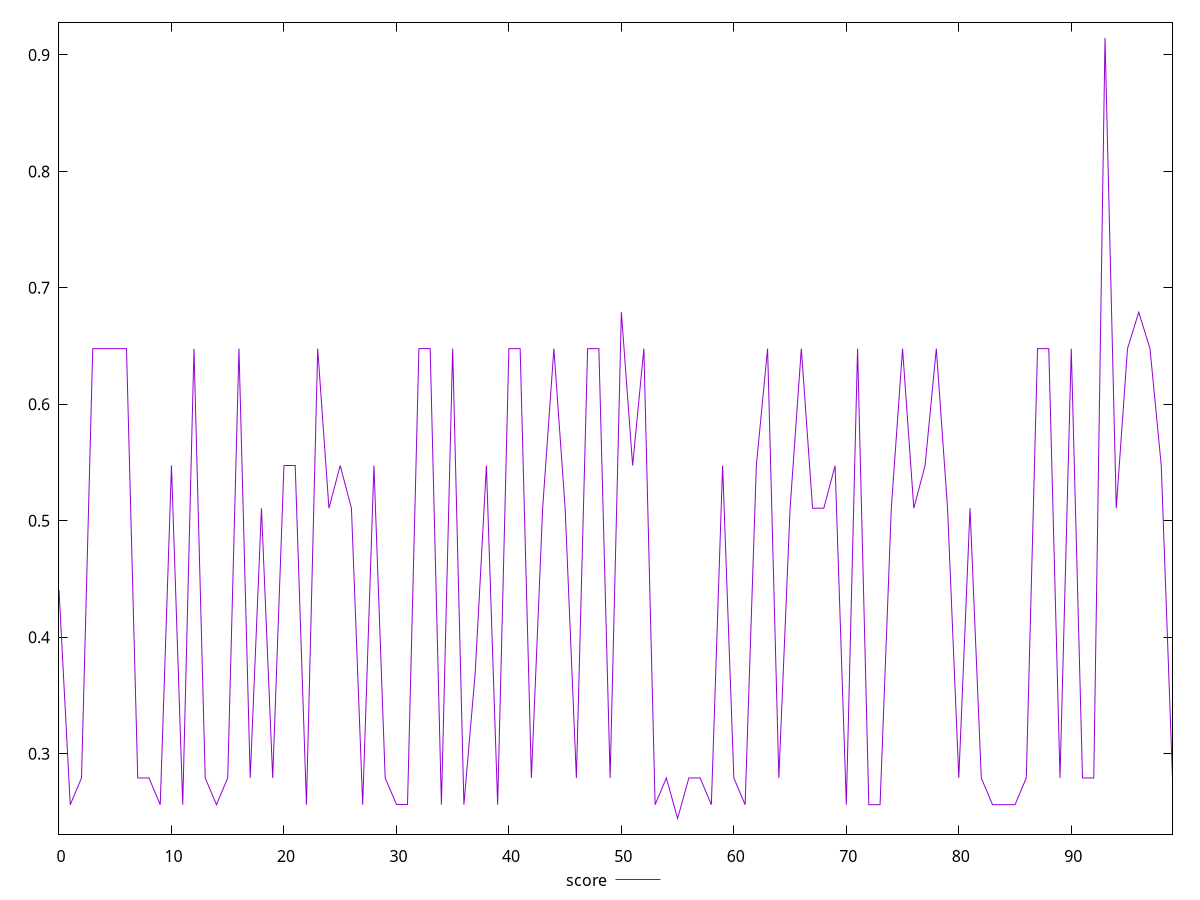 reset

$score <<EOF
0 0.4407658236920955
1 0.2562799742322955
2 0.2792339672875268
3 0.6478094412464981
4 0.6478262898091901
5 0.6478026427763179
6 0.6478194912354696
7 0.2792823224708178
8 0.2792409513664286
9 0.25630090007589573
10 0.5475006786881829
11 0.2562630880677941
12 0.6477955487650243
13 0.27927923284149514
14 0.2562978406257559
15 0.27928232247081786
16 0.6478194912354696
17 0.27927587459061665
18 0.5108287408726042
19 0.27925169647155035
20 0.5474731822549327
21 0.547485751911919
22 0.25631069058395844
23 0.6478262898091901
24 0.5107702446850244
25 0.5474797289216318
26 0.5108287408726042
27 0.25631069058395844
28 0.5474731822549327
29 0.2792823224708178
30 0.2562979630029969
31 0.2562979630029969
32 0.6478262898091901
33 0.6478194912354696
34 0.25630371480519626
35 0.6478262898091901
36 0.2562979630029969
37 0.36902074152472114
38 0.547464802615606
39 0.25629392458768646
40 0.6478041207010639
41 0.6478121015288112
42 0.27926821794167
43 0.5108405889204024
44 0.6478262898091901
45 0.5108146716302604
46 0.27923759361264283
47 0.6478194912354696
48 0.6478094412464981
49 0.2792823224708178
50 0.6791210476180626
51 0.547485751911919
52 0.6478041207010639
53 0.25631766656974647
54 0.2792746656309755
55 0.24444197763032915
56 0.2792899795373541
57 0.27923638483195345
58 0.2563048162301851
59 0.547485751911919
60 0.27927923284149514
61 0.2563078757711227
62 0.5474585179554102
63 0.6478262898091901
64 0.27927923284149514
65 0.5108405889204024
66 0.6478194912354696
67 0.5108287408726042
68 0.5108405889204024
69 0.5473914852760438
70 0.2563048162301851
71 0.6478121015288112
72 0.25630371480519626
73 0.25630090007589573
74 0.5108265193905918
75 0.6477116064197075
76 0.5108208423085594
77 0.5473914852760438
78 0.6478194912354696
79 0.5108349117006254
80 0.27927923284149514
81 0.5108405889204024
82 0.27927923284149514
83 0.2562978406257559
84 0.2563078757711227
85 0.25630371480519626
86 0.2792823224708178
87 0.6478121015288112
88 0.6478194912354696
89 0.2792823224708178
90 0.6478121015288112
91 0.27923759361264283
92 0.2792440405384208
93 0.9145821263333085
94 0.5108220764520992
95 0.6478209691827246
96 0.6791301408114965
97 0.6478094412464981
98 0.547485751911919
99 0.27928997953735407
EOF

set key outside below
set xrange [0:99]
set yrange [0.23103917465626958:0.9279849293073681]
set terminal svg size 640, 490 enhanced background rgb 'white'
set output "report_00007_2020-12-11T15:55:29.892Z/cumulative-layout-shift/samples/pages+cached/score/values.svg"

plot $score title "score" with line

reset
